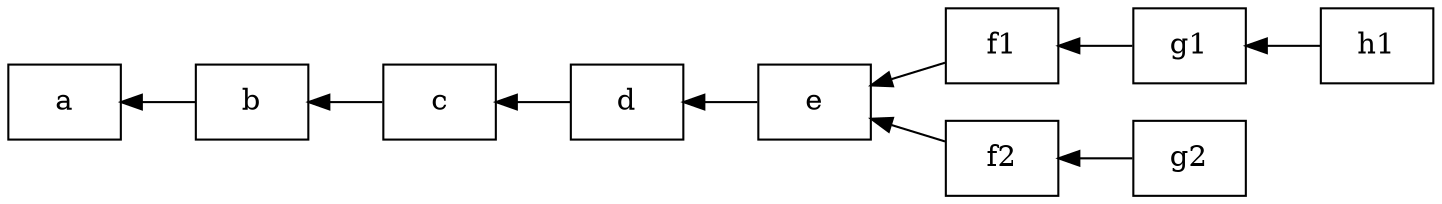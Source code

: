 digraph ValidLocalView {
    node [ shape=box ];
    rankdir = RL;
    
    # Simple finalized prefix:
    c -> b
    b -> a

    # unforked PoW suffix:
    d -> c
    e -> d

    # forked PoW suffix 1:
    h1 -> g1
    g1 -> f1
    f1 -> e

    # forked PoW suffix 2:
    g2 -> f2
    f2 -> e
}
